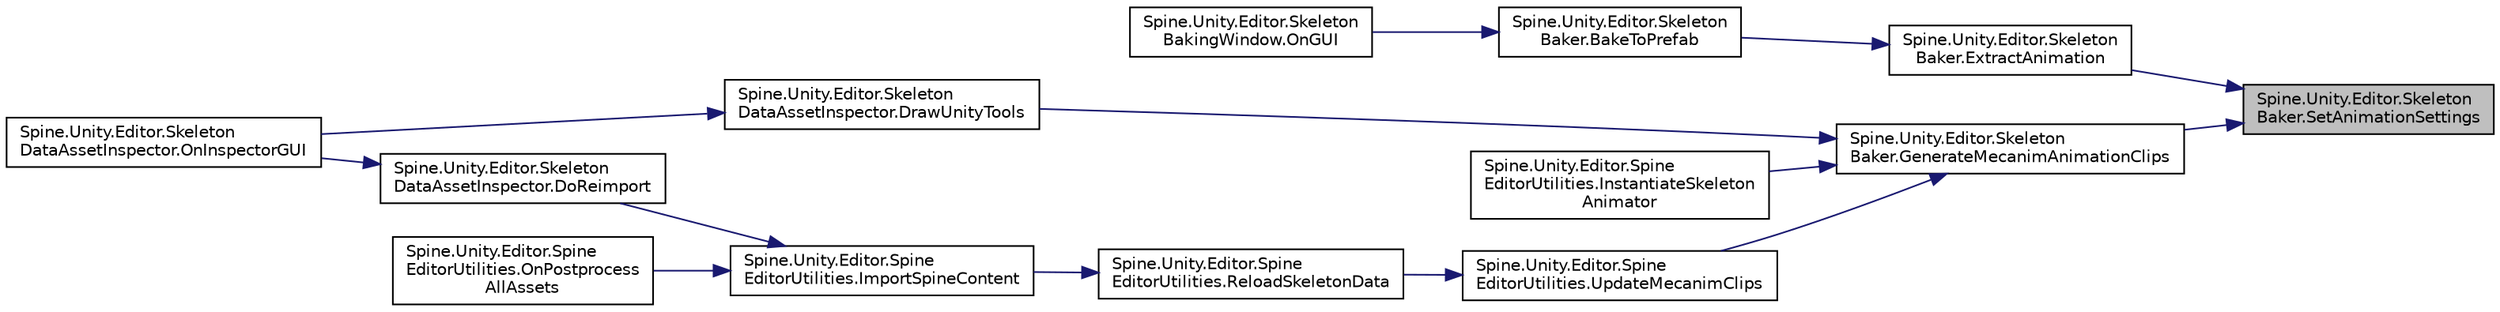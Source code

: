 digraph "Spine.Unity.Editor.SkeletonBaker.SetAnimationSettings"
{
 // LATEX_PDF_SIZE
  edge [fontname="Helvetica",fontsize="10",labelfontname="Helvetica",labelfontsize="10"];
  node [fontname="Helvetica",fontsize="10",shape=record];
  rankdir="RL";
  Node1 [label="Spine.Unity.Editor.Skeleton\lBaker.SetAnimationSettings",height=0.2,width=0.4,color="black", fillcolor="grey75", style="filled", fontcolor="black",tooltip=" "];
  Node1 -> Node2 [dir="back",color="midnightblue",fontsize="10",style="solid"];
  Node2 [label="Spine.Unity.Editor.Skeleton\lBaker.ExtractAnimation",height=0.2,width=0.4,color="black", fillcolor="white", style="filled",URL="$class_spine_1_1_unity_1_1_editor_1_1_skeleton_baker.html#aa02465ccf8934b9b6c1a9a5c887e2853",tooltip=" "];
  Node2 -> Node3 [dir="back",color="midnightblue",fontsize="10",style="solid"];
  Node3 [label="Spine.Unity.Editor.Skeleton\lBaker.BakeToPrefab",height=0.2,width=0.4,color="black", fillcolor="white", style="filled",URL="$class_spine_1_1_unity_1_1_editor_1_1_skeleton_baker.html#a5854a66f32f7c58d0d35abe10e570cbb",tooltip=" "];
  Node3 -> Node4 [dir="back",color="midnightblue",fontsize="10",style="solid"];
  Node4 [label="Spine.Unity.Editor.Skeleton\lBakingWindow.OnGUI",height=0.2,width=0.4,color="black", fillcolor="white", style="filled",URL="$class_spine_1_1_unity_1_1_editor_1_1_skeleton_baking_window.html#a7e83d787166c9dc42cc9e9ced4f74ae3",tooltip=" "];
  Node1 -> Node5 [dir="back",color="midnightblue",fontsize="10",style="solid"];
  Node5 [label="Spine.Unity.Editor.Skeleton\lBaker.GenerateMecanimAnimationClips",height=0.2,width=0.4,color="black", fillcolor="white", style="filled",URL="$class_spine_1_1_unity_1_1_editor_1_1_skeleton_baker.html#a755e77fbe33b1de5885eeae6c9289136",tooltip=" "];
  Node5 -> Node6 [dir="back",color="midnightblue",fontsize="10",style="solid"];
  Node6 [label="Spine.Unity.Editor.Skeleton\lDataAssetInspector.DrawUnityTools",height=0.2,width=0.4,color="black", fillcolor="white", style="filled",URL="$class_spine_1_1_unity_1_1_editor_1_1_skeleton_data_asset_inspector.html#ab50a7377ca4950a40ce0ef34ae9274b7",tooltip=" "];
  Node6 -> Node7 [dir="back",color="midnightblue",fontsize="10",style="solid"];
  Node7 [label="Spine.Unity.Editor.Skeleton\lDataAssetInspector.OnInspectorGUI",height=0.2,width=0.4,color="black", fillcolor="white", style="filled",URL="$class_spine_1_1_unity_1_1_editor_1_1_skeleton_data_asset_inspector.html#ac3d0f9499211735f35ac647173858cb1",tooltip=" "];
  Node5 -> Node8 [dir="back",color="midnightblue",fontsize="10",style="solid"];
  Node8 [label="Spine.Unity.Editor.Spine\lEditorUtilities.InstantiateSkeleton\lAnimator",height=0.2,width=0.4,color="black", fillcolor="white", style="filled",URL="$class_spine_1_1_unity_1_1_editor_1_1_spine_editor_utilities.html#aab9ec48922f8b927cdefba05bd2a44f9",tooltip=" "];
  Node5 -> Node9 [dir="back",color="midnightblue",fontsize="10",style="solid"];
  Node9 [label="Spine.Unity.Editor.Spine\lEditorUtilities.UpdateMecanimClips",height=0.2,width=0.4,color="black", fillcolor="white", style="filled",URL="$class_spine_1_1_unity_1_1_editor_1_1_spine_editor_utilities.html#ac77bb351993eecd325358405466d45be",tooltip=" "];
  Node9 -> Node10 [dir="back",color="midnightblue",fontsize="10",style="solid"];
  Node10 [label="Spine.Unity.Editor.Spine\lEditorUtilities.ReloadSkeletonData",height=0.2,width=0.4,color="black", fillcolor="white", style="filled",URL="$class_spine_1_1_unity_1_1_editor_1_1_spine_editor_utilities.html#a612bc9850dc3cbdabdc2488926616b73",tooltip=" "];
  Node10 -> Node11 [dir="back",color="midnightblue",fontsize="10",style="solid"];
  Node11 [label="Spine.Unity.Editor.Spine\lEditorUtilities.ImportSpineContent",height=0.2,width=0.4,color="black", fillcolor="white", style="filled",URL="$class_spine_1_1_unity_1_1_editor_1_1_spine_editor_utilities.html#a2099f3638c64bfdd227a85845af5b515",tooltip=" "];
  Node11 -> Node12 [dir="back",color="midnightblue",fontsize="10",style="solid"];
  Node12 [label="Spine.Unity.Editor.Skeleton\lDataAssetInspector.DoReimport",height=0.2,width=0.4,color="black", fillcolor="white", style="filled",URL="$class_spine_1_1_unity_1_1_editor_1_1_skeleton_data_asset_inspector.html#a4736500b9b0f9559591229d9525a53ba",tooltip=" "];
  Node12 -> Node7 [dir="back",color="midnightblue",fontsize="10",style="solid"];
  Node11 -> Node13 [dir="back",color="midnightblue",fontsize="10",style="solid"];
  Node13 [label="Spine.Unity.Editor.Spine\lEditorUtilities.OnPostprocess\lAllAssets",height=0.2,width=0.4,color="black", fillcolor="white", style="filled",URL="$class_spine_1_1_unity_1_1_editor_1_1_spine_editor_utilities.html#a1f1247cc225ad1943f3cee66bb23b548",tooltip=" "];
}
